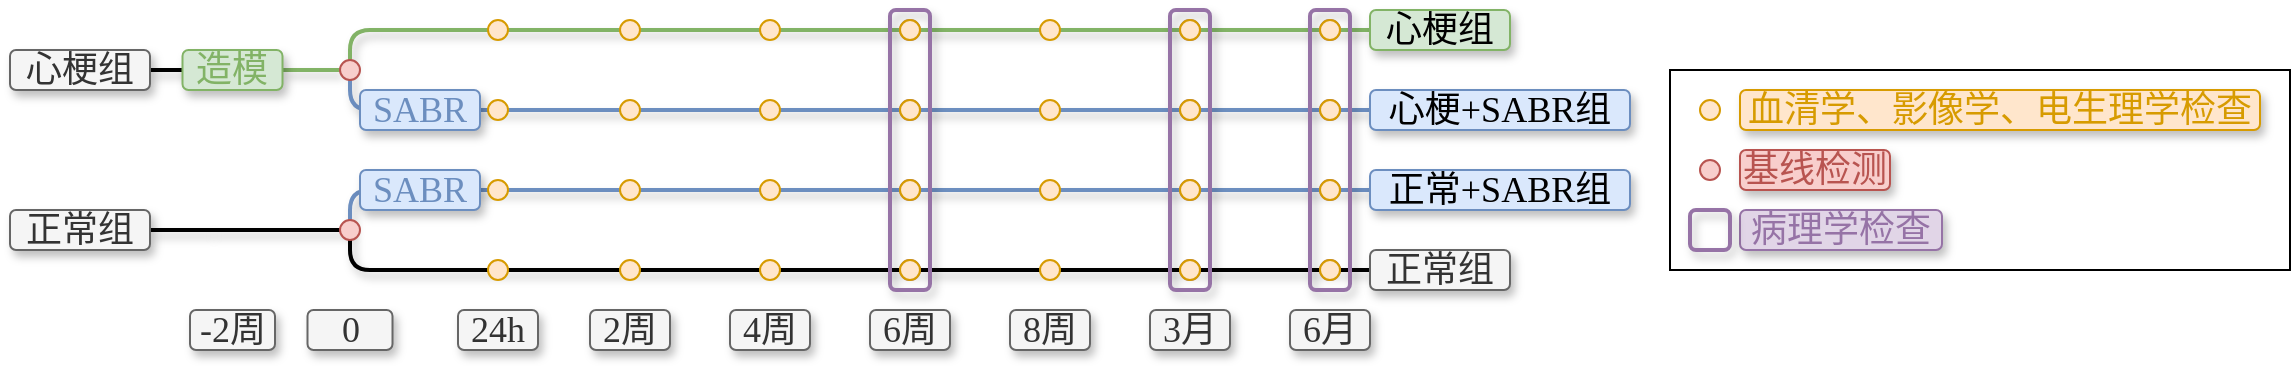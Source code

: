 <mxfile version="21.3.0" type="github">
  <diagram name="第 1 页" id="g0JlCwC38eCkOOC46Ky8">
    <mxGraphModel dx="1434" dy="795" grid="1" gridSize="10" guides="1" tooltips="1" connect="1" arrows="1" fold="1" page="1" pageScale="1" pageWidth="827" pageHeight="1169" math="0" shadow="0">
      <root>
        <mxCell id="0" />
        <mxCell id="1" parent="0" />
        <mxCell id="VtgX_Eldcs1xXr-tKEIO-2" value="" style="endArrow=none;html=1;rounded=1;startArrow=none;startFill=0;endFill=0;fillColor=#dae8fc;strokeColor=#6c8ebf;strokeWidth=2;shadow=1;" edge="1" parent="1">
          <mxGeometry width="50" height="50" relative="1" as="geometry">
            <mxPoint x="340" y="360" as="sourcePoint" />
            <mxPoint x="850" y="340" as="targetPoint" />
            <Array as="points">
              <mxPoint x="340" y="340" />
            </Array>
          </mxGeometry>
        </mxCell>
        <mxCell id="VtgX_Eldcs1xXr-tKEIO-3" value="" style="endArrow=none;html=1;rounded=1;startArrow=none;startFill=0;endFill=0;fillColor=#d5e8d4;strokeColor=#82b366;strokeWidth=2;shadow=1;" edge="1" parent="1">
          <mxGeometry width="50" height="50" relative="1" as="geometry">
            <mxPoint x="340" y="280" as="sourcePoint" />
            <mxPoint x="850" y="260" as="targetPoint" />
            <Array as="points">
              <mxPoint x="340" y="260" />
            </Array>
          </mxGeometry>
        </mxCell>
        <mxCell id="VtgX_Eldcs1xXr-tKEIO-4" value="" style="endArrow=none;html=1;rounded=0;startArrow=none;startFill=0;endFill=0;fillColor=#d5e8d4;strokeColor=#82b366;strokeWidth=2;shadow=1;" edge="1" parent="1" source="VtgX_Eldcs1xXr-tKEIO-93" target="VtgX_Eldcs1xXr-tKEIO-35">
          <mxGeometry width="50" height="50" relative="1" as="geometry">
            <mxPoint x="270" y="280" as="sourcePoint" />
            <mxPoint x="340" y="280" as="targetPoint" />
          </mxGeometry>
        </mxCell>
        <mxCell id="VtgX_Eldcs1xXr-tKEIO-5" value="" style="endArrow=none;html=1;rounded=0;startArrow=none;startFill=0;endFill=0;strokeWidth=2;shadow=1;" edge="1" parent="1">
          <mxGeometry width="50" height="50" relative="1" as="geometry">
            <mxPoint x="240" y="280" as="sourcePoint" />
            <mxPoint x="270" y="280" as="targetPoint" />
          </mxGeometry>
        </mxCell>
        <mxCell id="VtgX_Eldcs1xXr-tKEIO-6" value="&lt;font style=&quot;font-size: 18px;&quot; face=&quot;LXGW WenKai&quot;&gt;心梗组&lt;/font&gt;" style="text;html=1;strokeColor=#666666;fillColor=#f5f5f5;align=center;verticalAlign=middle;whiteSpace=wrap;rounded=1;fontColor=#333333;shadow=1;" vertex="1" parent="1">
          <mxGeometry x="170" y="270" width="70" height="20" as="geometry" />
        </mxCell>
        <mxCell id="VtgX_Eldcs1xXr-tKEIO-7" value="" style="endArrow=none;html=1;rounded=0;startArrow=none;startFill=0;endFill=0;strokeWidth=2;shadow=1;" edge="1" parent="1">
          <mxGeometry width="50" height="50" relative="1" as="geometry">
            <mxPoint x="240" y="360" as="sourcePoint" />
            <mxPoint x="270" y="360" as="targetPoint" />
          </mxGeometry>
        </mxCell>
        <mxCell id="VtgX_Eldcs1xXr-tKEIO-8" value="&lt;font style=&quot;font-size: 18px;&quot; face=&quot;LXGW WenKai&quot;&gt;正常组&lt;/font&gt;" style="text;html=1;strokeColor=#666666;fillColor=#f5f5f5;align=center;verticalAlign=middle;whiteSpace=wrap;rounded=1;fontColor=#333333;shadow=1;" vertex="1" parent="1">
          <mxGeometry x="170" y="350" width="70" height="20" as="geometry" />
        </mxCell>
        <mxCell id="VtgX_Eldcs1xXr-tKEIO-9" value="" style="endArrow=none;html=1;rounded=0;startArrow=none;startFill=0;endFill=0;fillColor=#d5e8d4;strokeColor=#82b366;strokeWidth=2;" edge="1" parent="1" source="VtgX_Eldcs1xXr-tKEIO-35">
          <mxGeometry width="50" height="50" relative="1" as="geometry">
            <mxPoint x="200" y="280" as="sourcePoint" />
            <mxPoint x="340" y="280" as="targetPoint" />
          </mxGeometry>
        </mxCell>
        <mxCell id="VtgX_Eldcs1xXr-tKEIO-10" value="" style="endArrow=none;html=1;rounded=0;startArrow=none;startFill=0;endFill=0;fillColor=#d5e8d4;strokeColor=#000000;strokeWidth=2;shadow=1;" edge="1" parent="1">
          <mxGeometry width="50" height="50" relative="1" as="geometry">
            <mxPoint x="270" y="360" as="sourcePoint" />
            <mxPoint x="340" y="360" as="targetPoint" />
          </mxGeometry>
        </mxCell>
        <mxCell id="VtgX_Eldcs1xXr-tKEIO-11" value="&lt;font style=&quot;font-size: 18px;&quot; face=&quot;LXGW WenKai&quot;&gt;-2周&lt;/font&gt;" style="text;html=1;strokeColor=#666666;fillColor=#f5f5f5;align=center;verticalAlign=middle;whiteSpace=wrap;rounded=1;fontColor=#333333;shadow=1;" vertex="1" parent="1">
          <mxGeometry x="260" y="400" width="42.5" height="20" as="geometry" />
        </mxCell>
        <mxCell id="VtgX_Eldcs1xXr-tKEIO-13" value="" style="endArrow=none;html=1;rounded=1;startArrow=none;startFill=0;endFill=0;fillColor=#d5e8d4;strokeColor=#000000;strokeWidth=2;shadow=1;" edge="1" parent="1">
          <mxGeometry width="50" height="50" relative="1" as="geometry">
            <mxPoint x="340" y="360" as="sourcePoint" />
            <mxPoint x="850" y="380" as="targetPoint" />
            <Array as="points">
              <mxPoint x="340" y="380" />
            </Array>
          </mxGeometry>
        </mxCell>
        <mxCell id="VtgX_Eldcs1xXr-tKEIO-14" value="" style="endArrow=none;html=1;startArrow=none;startFill=0;endFill=0;fillColor=#d5e8d4;strokeColor=#6C8EBF;strokeWidth=2;rounded=1;shadow=1;" edge="1" parent="1">
          <mxGeometry width="50" height="50" relative="1" as="geometry">
            <mxPoint x="340" y="280" as="sourcePoint" />
            <mxPoint x="850" y="300" as="targetPoint" />
            <Array as="points">
              <mxPoint x="340" y="300" />
            </Array>
          </mxGeometry>
        </mxCell>
        <mxCell id="VtgX_Eldcs1xXr-tKEIO-22" value="&lt;font style=&quot;font-size: 18px;&quot; face=&quot;LXGW WenKai&quot;&gt;24h&lt;/font&gt;" style="text;html=1;strokeColor=#666666;fillColor=#f5f5f5;align=center;verticalAlign=middle;whiteSpace=wrap;rounded=1;fontColor=#333333;shadow=1;" vertex="1" parent="1">
          <mxGeometry x="394" y="400" width="40" height="20" as="geometry" />
        </mxCell>
        <mxCell id="VtgX_Eldcs1xXr-tKEIO-23" value="&lt;font style=&quot;font-size: 18px;&quot; face=&quot;LXGW WenKai&quot;&gt;2周&lt;/font&gt;" style="text;html=1;strokeColor=#666666;fillColor=#f5f5f5;align=center;verticalAlign=middle;whiteSpace=wrap;rounded=1;fontColor=#333333;shadow=1;" vertex="1" parent="1">
          <mxGeometry x="460" y="400" width="40" height="20" as="geometry" />
        </mxCell>
        <mxCell id="VtgX_Eldcs1xXr-tKEIO-24" value="&lt;font style=&quot;font-size: 18px;&quot; face=&quot;LXGW WenKai&quot;&gt;4周&lt;/font&gt;" style="text;html=1;strokeColor=#666666;fillColor=#f5f5f5;align=center;verticalAlign=middle;whiteSpace=wrap;rounded=1;fontColor=#333333;shadow=1;" vertex="1" parent="1">
          <mxGeometry x="530" y="400" width="40" height="20" as="geometry" />
        </mxCell>
        <mxCell id="VtgX_Eldcs1xXr-tKEIO-25" value="&lt;font style=&quot;font-size: 18px;&quot; face=&quot;LXGW WenKai&quot;&gt;6周&lt;/font&gt;" style="text;html=1;strokeColor=#666666;fillColor=#f5f5f5;align=center;verticalAlign=middle;whiteSpace=wrap;rounded=1;fontColor=#333333;shadow=1;" vertex="1" parent="1">
          <mxGeometry x="600" y="400" width="40" height="20" as="geometry" />
        </mxCell>
        <mxCell id="VtgX_Eldcs1xXr-tKEIO-26" value="&lt;font style=&quot;font-size: 18px;&quot; face=&quot;LXGW WenKai&quot;&gt;8周&lt;/font&gt;" style="text;html=1;strokeColor=#666666;fillColor=#f5f5f5;align=center;verticalAlign=middle;whiteSpace=wrap;rounded=1;fontColor=#333333;shadow=1;" vertex="1" parent="1">
          <mxGeometry x="670" y="400" width="40" height="20" as="geometry" />
        </mxCell>
        <mxCell id="VtgX_Eldcs1xXr-tKEIO-28" value="&lt;font style=&quot;font-size: 18px;&quot; face=&quot;LXGW WenKai&quot;&gt;3月&lt;/font&gt;" style="text;html=1;strokeColor=#666666;fillColor=#f5f5f5;align=center;verticalAlign=middle;whiteSpace=wrap;rounded=1;fontColor=#333333;shadow=1;" vertex="1" parent="1">
          <mxGeometry x="740" y="400" width="40" height="20" as="geometry" />
        </mxCell>
        <mxCell id="VtgX_Eldcs1xXr-tKEIO-29" value="&lt;font style=&quot;font-size: 18px;&quot; face=&quot;LXGW WenKai&quot;&gt;6月&lt;/font&gt;" style="text;html=1;strokeColor=#666666;fillColor=#f5f5f5;align=center;verticalAlign=middle;whiteSpace=wrap;rounded=1;fontColor=#333333;shadow=1;" vertex="1" parent="1">
          <mxGeometry x="810" y="400" width="40" height="20" as="geometry" />
        </mxCell>
        <mxCell id="VtgX_Eldcs1xXr-tKEIO-30" value="" style="rounded=1;whiteSpace=wrap;html=1;fillColor=none;strokeColor=#9673a6;strokeWidth=2;shadow=1;" vertex="1" parent="1">
          <mxGeometry x="610" y="250" width="20" height="140" as="geometry" />
        </mxCell>
        <mxCell id="VtgX_Eldcs1xXr-tKEIO-31" value="" style="rounded=1;whiteSpace=wrap;html=1;fillColor=none;strokeColor=#9673a6;strokeWidth=2;glass=0;shadow=1;" vertex="1" parent="1">
          <mxGeometry x="750" y="250" width="20" height="140" as="geometry" />
        </mxCell>
        <mxCell id="VtgX_Eldcs1xXr-tKEIO-32" value="" style="rounded=1;whiteSpace=wrap;html=1;fillColor=none;strokeColor=#9673a6;strokeWidth=2;shadow=1;" vertex="1" parent="1">
          <mxGeometry x="820" y="250" width="20" height="140" as="geometry" />
        </mxCell>
        <mxCell id="VtgX_Eldcs1xXr-tKEIO-35" value="" style="ellipse;whiteSpace=wrap;html=1;aspect=fixed;fillColor=#f8cecc;strokeColor=#b85450;" vertex="1" parent="1">
          <mxGeometry x="335" y="275" width="10" height="10" as="geometry" />
        </mxCell>
        <mxCell id="VtgX_Eldcs1xXr-tKEIO-36" value="" style="endArrow=none;html=1;rounded=0;startArrow=none;startFill=0;endFill=0;fillColor=#dae8fc;strokeColor=#6c8ebf;strokeWidth=2;" edge="1" parent="1" target="VtgX_Eldcs1xXr-tKEIO-37">
          <mxGeometry width="50" height="50" relative="1" as="geometry">
            <mxPoint x="340" y="360" as="sourcePoint" />
            <mxPoint x="850" y="340" as="targetPoint" />
            <Array as="points" />
          </mxGeometry>
        </mxCell>
        <mxCell id="VtgX_Eldcs1xXr-tKEIO-37" value="" style="ellipse;whiteSpace=wrap;html=1;aspect=fixed;fillColor=#f8cecc;strokeColor=#b85450;" vertex="1" parent="1">
          <mxGeometry x="335" y="355" width="10" height="10" as="geometry" />
        </mxCell>
        <mxCell id="VtgX_Eldcs1xXr-tKEIO-38" value="" style="ellipse;whiteSpace=wrap;html=1;aspect=fixed;fillColor=#e1d5e7;strokeColor=#9673a6;" vertex="1" parent="1">
          <mxGeometry x="825" y="375" width="10" height="10" as="geometry" />
        </mxCell>
        <mxCell id="VtgX_Eldcs1xXr-tKEIO-39" value="" style="ellipse;whiteSpace=wrap;html=1;aspect=fixed;fillColor=#e1d5e7;strokeColor=#9673a6;" vertex="1" parent="1">
          <mxGeometry x="825" y="335" width="10" height="10" as="geometry" />
        </mxCell>
        <mxCell id="VtgX_Eldcs1xXr-tKEIO-40" value="" style="ellipse;whiteSpace=wrap;html=1;aspect=fixed;fillColor=#e1d5e7;strokeColor=#9673a6;" vertex="1" parent="1">
          <mxGeometry x="825" y="295" width="10" height="10" as="geometry" />
        </mxCell>
        <mxCell id="VtgX_Eldcs1xXr-tKEIO-41" value="" style="ellipse;whiteSpace=wrap;html=1;aspect=fixed;fillColor=#e1d5e7;strokeColor=#9673a6;" vertex="1" parent="1">
          <mxGeometry x="825" y="255" width="10" height="10" as="geometry" />
        </mxCell>
        <mxCell id="VtgX_Eldcs1xXr-tKEIO-42" value="" style="ellipse;whiteSpace=wrap;html=1;aspect=fixed;fillColor=#e1d5e7;strokeColor=#9673a6;" vertex="1" parent="1">
          <mxGeometry x="755" y="375" width="10" height="10" as="geometry" />
        </mxCell>
        <mxCell id="VtgX_Eldcs1xXr-tKEIO-43" value="" style="ellipse;whiteSpace=wrap;html=1;aspect=fixed;fillColor=#e1d5e7;strokeColor=#9673a6;" vertex="1" parent="1">
          <mxGeometry x="755" y="335" width="10" height="10" as="geometry" />
        </mxCell>
        <mxCell id="VtgX_Eldcs1xXr-tKEIO-44" value="" style="ellipse;whiteSpace=wrap;html=1;aspect=fixed;fillColor=#e1d5e7;strokeColor=#9673a6;" vertex="1" parent="1">
          <mxGeometry x="755" y="295" width="10" height="10" as="geometry" />
        </mxCell>
        <mxCell id="VtgX_Eldcs1xXr-tKEIO-45" value="" style="ellipse;whiteSpace=wrap;html=1;aspect=fixed;fillColor=#e1d5e7;strokeColor=#9673a6;" vertex="1" parent="1">
          <mxGeometry x="615" y="375" width="10" height="10" as="geometry" />
        </mxCell>
        <mxCell id="VtgX_Eldcs1xXr-tKEIO-46" value="" style="ellipse;whiteSpace=wrap;html=1;aspect=fixed;fillColor=#e1d5e7;strokeColor=#9673a6;" vertex="1" parent="1">
          <mxGeometry x="615" y="335" width="10" height="10" as="geometry" />
        </mxCell>
        <mxCell id="VtgX_Eldcs1xXr-tKEIO-47" value="" style="ellipse;whiteSpace=wrap;html=1;aspect=fixed;fillColor=#e1d5e7;strokeColor=#9673a6;" vertex="1" parent="1">
          <mxGeometry x="615" y="295" width="10" height="10" as="geometry" />
        </mxCell>
        <mxCell id="VtgX_Eldcs1xXr-tKEIO-48" value="" style="ellipse;whiteSpace=wrap;html=1;aspect=fixed;fillColor=#e1d5e7;strokeColor=#9673a6;" vertex="1" parent="1">
          <mxGeometry x="615" y="255" width="10" height="10" as="geometry" />
        </mxCell>
        <mxCell id="VtgX_Eldcs1xXr-tKEIO-49" value="" style="ellipse;whiteSpace=wrap;html=1;aspect=fixed;fillColor=#e1d5e7;strokeColor=#9673a6;" vertex="1" parent="1">
          <mxGeometry x="755" y="255" width="10" height="10" as="geometry" />
        </mxCell>
        <mxCell id="VtgX_Eldcs1xXr-tKEIO-50" value="&lt;font style=&quot;font-size: 18px;&quot; face=&quot;LXGW WenKai&quot;&gt;心梗组&lt;/font&gt;" style="text;html=1;strokeColor=#82b366;fillColor=#d5e8d4;align=center;verticalAlign=middle;whiteSpace=wrap;rounded=1;shadow=1;" vertex="1" parent="1">
          <mxGeometry x="850" y="250" width="70" height="20" as="geometry" />
        </mxCell>
        <mxCell id="VtgX_Eldcs1xXr-tKEIO-51" value="&lt;font style=&quot;font-size: 18px;&quot; face=&quot;LXGW WenKai&quot;&gt;正常组&lt;/font&gt;" style="text;html=1;strokeColor=#666666;fillColor=#f5f5f5;align=center;verticalAlign=middle;whiteSpace=wrap;rounded=1;fontColor=#333333;shadow=1;" vertex="1" parent="1">
          <mxGeometry x="850" y="370" width="70" height="20" as="geometry" />
        </mxCell>
        <mxCell id="VtgX_Eldcs1xXr-tKEIO-52" value="&lt;font style=&quot;font-size: 18px;&quot; face=&quot;LXGW WenKai&quot;&gt;心梗+SABR组&lt;/font&gt;" style="text;html=1;strokeColor=#6c8ebf;fillColor=#dae8fc;align=center;verticalAlign=middle;whiteSpace=wrap;rounded=1;shadow=1;" vertex="1" parent="1">
          <mxGeometry x="850" y="290" width="130" height="20" as="geometry" />
        </mxCell>
        <mxCell id="VtgX_Eldcs1xXr-tKEIO-53" value="&lt;font style=&quot;font-size: 18px;&quot; face=&quot;LXGW WenKai&quot;&gt;正常+SABR组&lt;/font&gt;" style="text;html=1;strokeColor=#6c8ebf;fillColor=#dae8fc;align=center;verticalAlign=middle;whiteSpace=wrap;rounded=1;shadow=1;" vertex="1" parent="1">
          <mxGeometry x="850" y="330" width="130" height="20" as="geometry" />
        </mxCell>
        <mxCell id="VtgX_Eldcs1xXr-tKEIO-54" value="&lt;font color=&quot;#6c8ebf&quot; style=&quot;font-size: 18px;&quot; face=&quot;LXGW WenKai&quot;&gt;SABR&lt;/font&gt;" style="text;html=1;strokeColor=#6c8ebf;fillColor=#dae8fc;align=center;verticalAlign=middle;whiteSpace=wrap;rounded=1;shadow=1;" vertex="1" parent="1">
          <mxGeometry x="345" y="290" width="60" height="20" as="geometry" />
        </mxCell>
        <mxCell id="VtgX_Eldcs1xXr-tKEIO-55" value="&lt;font color=&quot;#6c8ebf&quot; style=&quot;font-size: 18px;&quot; face=&quot;LXGW WenKai&quot;&gt;SABR&lt;/font&gt;" style="text;html=1;strokeColor=#6c8ebf;fillColor=#dae8fc;align=center;verticalAlign=middle;whiteSpace=wrap;rounded=1;shadow=1;" vertex="1" parent="1">
          <mxGeometry x="345" y="330" width="60" height="20" as="geometry" />
        </mxCell>
        <mxCell id="VtgX_Eldcs1xXr-tKEIO-56" value="" style="group" vertex="1" connectable="0" parent="1">
          <mxGeometry x="409" y="255" width="10" height="130" as="geometry" />
        </mxCell>
        <mxCell id="VtgX_Eldcs1xXr-tKEIO-57" value="" style="ellipse;whiteSpace=wrap;html=1;aspect=fixed;fillColor=#ffe6cc;strokeColor=#d79b00;" vertex="1" parent="VtgX_Eldcs1xXr-tKEIO-56">
          <mxGeometry width="10" height="10" as="geometry" />
        </mxCell>
        <mxCell id="VtgX_Eldcs1xXr-tKEIO-58" value="" style="ellipse;whiteSpace=wrap;html=1;aspect=fixed;fillColor=#ffe6cc;strokeColor=#d79b00;" vertex="1" parent="VtgX_Eldcs1xXr-tKEIO-56">
          <mxGeometry y="40" width="10" height="10" as="geometry" />
        </mxCell>
        <mxCell id="VtgX_Eldcs1xXr-tKEIO-59" value="" style="ellipse;whiteSpace=wrap;html=1;aspect=fixed;fillColor=#ffe6cc;strokeColor=#d79b00;" vertex="1" parent="VtgX_Eldcs1xXr-tKEIO-56">
          <mxGeometry y="80" width="10" height="10" as="geometry" />
        </mxCell>
        <mxCell id="VtgX_Eldcs1xXr-tKEIO-60" value="" style="ellipse;whiteSpace=wrap;html=1;aspect=fixed;fillColor=#ffe6cc;strokeColor=#d79b00;" vertex="1" parent="VtgX_Eldcs1xXr-tKEIO-56">
          <mxGeometry y="120" width="10" height="10" as="geometry" />
        </mxCell>
        <mxCell id="VtgX_Eldcs1xXr-tKEIO-61" value="" style="group" vertex="1" connectable="0" parent="1">
          <mxGeometry x="475" y="255" width="10" height="130" as="geometry" />
        </mxCell>
        <mxCell id="VtgX_Eldcs1xXr-tKEIO-62" value="" style="ellipse;whiteSpace=wrap;html=1;aspect=fixed;fillColor=#ffe6cc;strokeColor=#d79b00;" vertex="1" parent="VtgX_Eldcs1xXr-tKEIO-61">
          <mxGeometry width="10" height="10" as="geometry" />
        </mxCell>
        <mxCell id="VtgX_Eldcs1xXr-tKEIO-63" value="" style="ellipse;whiteSpace=wrap;html=1;aspect=fixed;fillColor=#ffe6cc;strokeColor=#d79b00;" vertex="1" parent="VtgX_Eldcs1xXr-tKEIO-61">
          <mxGeometry y="40" width="10" height="10" as="geometry" />
        </mxCell>
        <mxCell id="VtgX_Eldcs1xXr-tKEIO-64" value="" style="ellipse;whiteSpace=wrap;html=1;aspect=fixed;fillColor=#ffe6cc;strokeColor=#d79b00;" vertex="1" parent="VtgX_Eldcs1xXr-tKEIO-61">
          <mxGeometry y="80" width="10" height="10" as="geometry" />
        </mxCell>
        <mxCell id="VtgX_Eldcs1xXr-tKEIO-65" value="" style="ellipse;whiteSpace=wrap;html=1;aspect=fixed;fillColor=#ffe6cc;strokeColor=#d79b00;" vertex="1" parent="VtgX_Eldcs1xXr-tKEIO-61">
          <mxGeometry y="120" width="10" height="10" as="geometry" />
        </mxCell>
        <mxCell id="VtgX_Eldcs1xXr-tKEIO-66" value="" style="group" vertex="1" connectable="0" parent="1">
          <mxGeometry x="545" y="255" width="10" height="130" as="geometry" />
        </mxCell>
        <mxCell id="VtgX_Eldcs1xXr-tKEIO-67" value="" style="ellipse;whiteSpace=wrap;html=1;aspect=fixed;fillColor=#ffe6cc;strokeColor=#d79b00;" vertex="1" parent="VtgX_Eldcs1xXr-tKEIO-66">
          <mxGeometry width="10" height="10" as="geometry" />
        </mxCell>
        <mxCell id="VtgX_Eldcs1xXr-tKEIO-68" value="" style="ellipse;whiteSpace=wrap;html=1;aspect=fixed;fillColor=#ffe6cc;strokeColor=#d79b00;" vertex="1" parent="VtgX_Eldcs1xXr-tKEIO-66">
          <mxGeometry y="40" width="10" height="10" as="geometry" />
        </mxCell>
        <mxCell id="VtgX_Eldcs1xXr-tKEIO-69" value="" style="ellipse;whiteSpace=wrap;html=1;aspect=fixed;fillColor=#ffe6cc;strokeColor=#d79b00;" vertex="1" parent="VtgX_Eldcs1xXr-tKEIO-66">
          <mxGeometry y="80" width="10" height="10" as="geometry" />
        </mxCell>
        <mxCell id="VtgX_Eldcs1xXr-tKEIO-70" value="" style="ellipse;whiteSpace=wrap;html=1;aspect=fixed;fillColor=#ffe6cc;strokeColor=#d79b00;" vertex="1" parent="VtgX_Eldcs1xXr-tKEIO-66">
          <mxGeometry y="120" width="10" height="10" as="geometry" />
        </mxCell>
        <mxCell id="VtgX_Eldcs1xXr-tKEIO-71" value="" style="group" vertex="1" connectable="0" parent="1">
          <mxGeometry x="615" y="255" width="10" height="130" as="geometry" />
        </mxCell>
        <mxCell id="VtgX_Eldcs1xXr-tKEIO-72" value="" style="ellipse;whiteSpace=wrap;html=1;aspect=fixed;fillColor=#ffe6cc;strokeColor=#d79b00;" vertex="1" parent="VtgX_Eldcs1xXr-tKEIO-71">
          <mxGeometry width="10" height="10" as="geometry" />
        </mxCell>
        <mxCell id="VtgX_Eldcs1xXr-tKEIO-73" value="" style="ellipse;whiteSpace=wrap;html=1;aspect=fixed;fillColor=#ffe6cc;strokeColor=#d79b00;" vertex="1" parent="VtgX_Eldcs1xXr-tKEIO-71">
          <mxGeometry y="40" width="10" height="10" as="geometry" />
        </mxCell>
        <mxCell id="VtgX_Eldcs1xXr-tKEIO-74" value="" style="ellipse;whiteSpace=wrap;html=1;aspect=fixed;fillColor=#ffe6cc;strokeColor=#d79b00;" vertex="1" parent="VtgX_Eldcs1xXr-tKEIO-71">
          <mxGeometry y="80" width="10" height="10" as="geometry" />
        </mxCell>
        <mxCell id="VtgX_Eldcs1xXr-tKEIO-75" value="" style="ellipse;whiteSpace=wrap;html=1;aspect=fixed;fillColor=#ffe6cc;strokeColor=#d79b00;" vertex="1" parent="VtgX_Eldcs1xXr-tKEIO-71">
          <mxGeometry y="120" width="10" height="10" as="geometry" />
        </mxCell>
        <mxCell id="VtgX_Eldcs1xXr-tKEIO-76" value="" style="group" vertex="1" connectable="0" parent="1">
          <mxGeometry x="685" y="255" width="10" height="130" as="geometry" />
        </mxCell>
        <mxCell id="VtgX_Eldcs1xXr-tKEIO-77" value="" style="ellipse;whiteSpace=wrap;html=1;aspect=fixed;fillColor=#ffe6cc;strokeColor=#d79b00;" vertex="1" parent="VtgX_Eldcs1xXr-tKEIO-76">
          <mxGeometry width="10" height="10" as="geometry" />
        </mxCell>
        <mxCell id="VtgX_Eldcs1xXr-tKEIO-78" value="" style="ellipse;whiteSpace=wrap;html=1;aspect=fixed;fillColor=#ffe6cc;strokeColor=#d79b00;" vertex="1" parent="VtgX_Eldcs1xXr-tKEIO-76">
          <mxGeometry y="40" width="10" height="10" as="geometry" />
        </mxCell>
        <mxCell id="VtgX_Eldcs1xXr-tKEIO-79" value="" style="ellipse;whiteSpace=wrap;html=1;aspect=fixed;fillColor=#ffe6cc;strokeColor=#d79b00;" vertex="1" parent="VtgX_Eldcs1xXr-tKEIO-76">
          <mxGeometry y="80" width="10" height="10" as="geometry" />
        </mxCell>
        <mxCell id="VtgX_Eldcs1xXr-tKEIO-80" value="" style="ellipse;whiteSpace=wrap;html=1;aspect=fixed;fillColor=#ffe6cc;strokeColor=#d79b00;" vertex="1" parent="VtgX_Eldcs1xXr-tKEIO-76">
          <mxGeometry y="120" width="10" height="10" as="geometry" />
        </mxCell>
        <mxCell id="VtgX_Eldcs1xXr-tKEIO-81" value="" style="group" vertex="1" connectable="0" parent="1">
          <mxGeometry x="755" y="255" width="10" height="130" as="geometry" />
        </mxCell>
        <mxCell id="VtgX_Eldcs1xXr-tKEIO-82" value="" style="ellipse;whiteSpace=wrap;html=1;aspect=fixed;fillColor=#ffe6cc;strokeColor=#d79b00;" vertex="1" parent="VtgX_Eldcs1xXr-tKEIO-81">
          <mxGeometry width="10" height="10" as="geometry" />
        </mxCell>
        <mxCell id="VtgX_Eldcs1xXr-tKEIO-83" value="" style="ellipse;whiteSpace=wrap;html=1;aspect=fixed;fillColor=#ffe6cc;strokeColor=#d79b00;" vertex="1" parent="VtgX_Eldcs1xXr-tKEIO-81">
          <mxGeometry y="40" width="10" height="10" as="geometry" />
        </mxCell>
        <mxCell id="VtgX_Eldcs1xXr-tKEIO-84" value="" style="ellipse;whiteSpace=wrap;html=1;aspect=fixed;fillColor=#ffe6cc;strokeColor=#d79b00;" vertex="1" parent="VtgX_Eldcs1xXr-tKEIO-81">
          <mxGeometry y="80" width="10" height="10" as="geometry" />
        </mxCell>
        <mxCell id="VtgX_Eldcs1xXr-tKEIO-85" value="" style="ellipse;whiteSpace=wrap;html=1;aspect=fixed;fillColor=#ffe6cc;strokeColor=#d79b00;" vertex="1" parent="VtgX_Eldcs1xXr-tKEIO-81">
          <mxGeometry y="120" width="10" height="10" as="geometry" />
        </mxCell>
        <mxCell id="VtgX_Eldcs1xXr-tKEIO-86" value="" style="group" vertex="1" connectable="0" parent="1">
          <mxGeometry x="825" y="255" width="10" height="130" as="geometry" />
        </mxCell>
        <mxCell id="VtgX_Eldcs1xXr-tKEIO-87" value="" style="ellipse;whiteSpace=wrap;html=1;aspect=fixed;fillColor=#ffe6cc;strokeColor=#d79b00;" vertex="1" parent="VtgX_Eldcs1xXr-tKEIO-86">
          <mxGeometry width="10" height="10" as="geometry" />
        </mxCell>
        <mxCell id="VtgX_Eldcs1xXr-tKEIO-88" value="" style="ellipse;whiteSpace=wrap;html=1;aspect=fixed;fillColor=#ffe6cc;strokeColor=#d79b00;" vertex="1" parent="VtgX_Eldcs1xXr-tKEIO-86">
          <mxGeometry y="40" width="10" height="10" as="geometry" />
        </mxCell>
        <mxCell id="VtgX_Eldcs1xXr-tKEIO-89" value="" style="ellipse;whiteSpace=wrap;html=1;aspect=fixed;fillColor=#ffe6cc;strokeColor=#d79b00;" vertex="1" parent="VtgX_Eldcs1xXr-tKEIO-86">
          <mxGeometry y="80" width="10" height="10" as="geometry" />
        </mxCell>
        <mxCell id="VtgX_Eldcs1xXr-tKEIO-90" value="" style="ellipse;whiteSpace=wrap;html=1;aspect=fixed;fillColor=#ffe6cc;strokeColor=#d79b00;" vertex="1" parent="VtgX_Eldcs1xXr-tKEIO-86">
          <mxGeometry y="120" width="10" height="10" as="geometry" />
        </mxCell>
        <mxCell id="VtgX_Eldcs1xXr-tKEIO-91" value="&lt;font style=&quot;font-size: 18px;&quot; face=&quot;LXGW WenKai&quot;&gt;0&lt;/font&gt;" style="text;html=1;strokeColor=#666666;fillColor=#f5f5f5;align=center;verticalAlign=middle;whiteSpace=wrap;rounded=1;fontColor=#333333;shadow=1;" vertex="1" parent="1">
          <mxGeometry x="318.75" y="400" width="42.5" height="20" as="geometry" />
        </mxCell>
        <mxCell id="VtgX_Eldcs1xXr-tKEIO-92" value="" style="endArrow=none;html=1;rounded=0;startArrow=none;startFill=0;endFill=0;fillColor=#d5e8d4;strokeColor=#82b366;strokeWidth=2;shadow=1;" edge="1" parent="1" target="VtgX_Eldcs1xXr-tKEIO-93">
          <mxGeometry width="50" height="50" relative="1" as="geometry">
            <mxPoint x="270" y="280" as="sourcePoint" />
            <mxPoint x="335" y="280" as="targetPoint" />
          </mxGeometry>
        </mxCell>
        <mxCell id="VtgX_Eldcs1xXr-tKEIO-93" value="&lt;font color=&quot;#82b366&quot; style=&quot;font-size: 18px;&quot; face=&quot;LXGW WenKai&quot;&gt;造模&lt;/font&gt;" style="text;html=1;strokeColor=#82b366;fillColor=#d5e8d4;align=center;verticalAlign=middle;whiteSpace=wrap;rounded=1;shadow=1;" vertex="1" parent="1">
          <mxGeometry x="256.25" y="270" width="50" height="20" as="geometry" />
        </mxCell>
        <mxCell id="VtgX_Eldcs1xXr-tKEIO-108" value="" style="group" vertex="1" connectable="0" parent="1">
          <mxGeometry x="1010" y="290" width="300" height="100" as="geometry" />
        </mxCell>
        <mxCell id="VtgX_Eldcs1xXr-tKEIO-12" value="&lt;font style=&quot;font-size: 18px;&quot; face=&quot;LXGW WenKai&quot; color=&quot;#b85450&quot;&gt;基线检测&lt;/font&gt;" style="text;html=1;strokeColor=#b85450;fillColor=#f8cecc;align=center;verticalAlign=middle;whiteSpace=wrap;rounded=1;shadow=1;" vertex="1" parent="VtgX_Eldcs1xXr-tKEIO-108">
          <mxGeometry x="25" y="30" width="75" height="20" as="geometry" />
        </mxCell>
        <mxCell id="VtgX_Eldcs1xXr-tKEIO-15" value="&lt;font style=&quot;font-size: 18px;&quot; face=&quot;LXGW WenKai&quot; color=&quot;#d79b00&quot;&gt;血清学、影像学、电生理学检查&lt;/font&gt;" style="text;html=1;strokeColor=#d79b00;fillColor=#ffe6cc;align=center;verticalAlign=middle;whiteSpace=wrap;rounded=1;shadow=1;" vertex="1" parent="VtgX_Eldcs1xXr-tKEIO-108">
          <mxGeometry x="25" width="260" height="20" as="geometry" />
        </mxCell>
        <mxCell id="VtgX_Eldcs1xXr-tKEIO-33" value="&lt;font color=&quot;#9673a6&quot; style=&quot;font-size: 18px;&quot; face=&quot;LXGW WenKai&quot;&gt;病理学检查&lt;/font&gt;" style="text;html=1;strokeColor=#9673a6;fillColor=#e1d5e7;align=center;verticalAlign=middle;whiteSpace=wrap;rounded=1;shadow=1;" vertex="1" parent="VtgX_Eldcs1xXr-tKEIO-108">
          <mxGeometry x="25" y="60" width="101" height="20" as="geometry" />
        </mxCell>
        <mxCell id="VtgX_Eldcs1xXr-tKEIO-102" value="" style="ellipse;whiteSpace=wrap;html=1;aspect=fixed;fillColor=#f8cecc;strokeColor=#b85450;" vertex="1" parent="VtgX_Eldcs1xXr-tKEIO-108">
          <mxGeometry x="5" y="35" width="10" height="10" as="geometry" />
        </mxCell>
        <mxCell id="VtgX_Eldcs1xXr-tKEIO-103" value="" style="ellipse;whiteSpace=wrap;html=1;aspect=fixed;fillColor=#ffe6cc;strokeColor=#d79b00;" vertex="1" parent="VtgX_Eldcs1xXr-tKEIO-108">
          <mxGeometry x="5" y="5" width="10" height="10" as="geometry" />
        </mxCell>
        <mxCell id="VtgX_Eldcs1xXr-tKEIO-104" value="" style="rounded=1;whiteSpace=wrap;html=1;fillColor=none;strokeColor=#9673a6;strokeWidth=2;shadow=1;" vertex="1" parent="VtgX_Eldcs1xXr-tKEIO-108">
          <mxGeometry y="60" width="20" height="20" as="geometry" />
        </mxCell>
        <mxCell id="VtgX_Eldcs1xXr-tKEIO-109" value="" style="rounded=0;whiteSpace=wrap;html=1;fillColor=none;" vertex="1" parent="VtgX_Eldcs1xXr-tKEIO-108">
          <mxGeometry x="-10" y="-10" width="310" height="100" as="geometry" />
        </mxCell>
      </root>
    </mxGraphModel>
  </diagram>
</mxfile>
